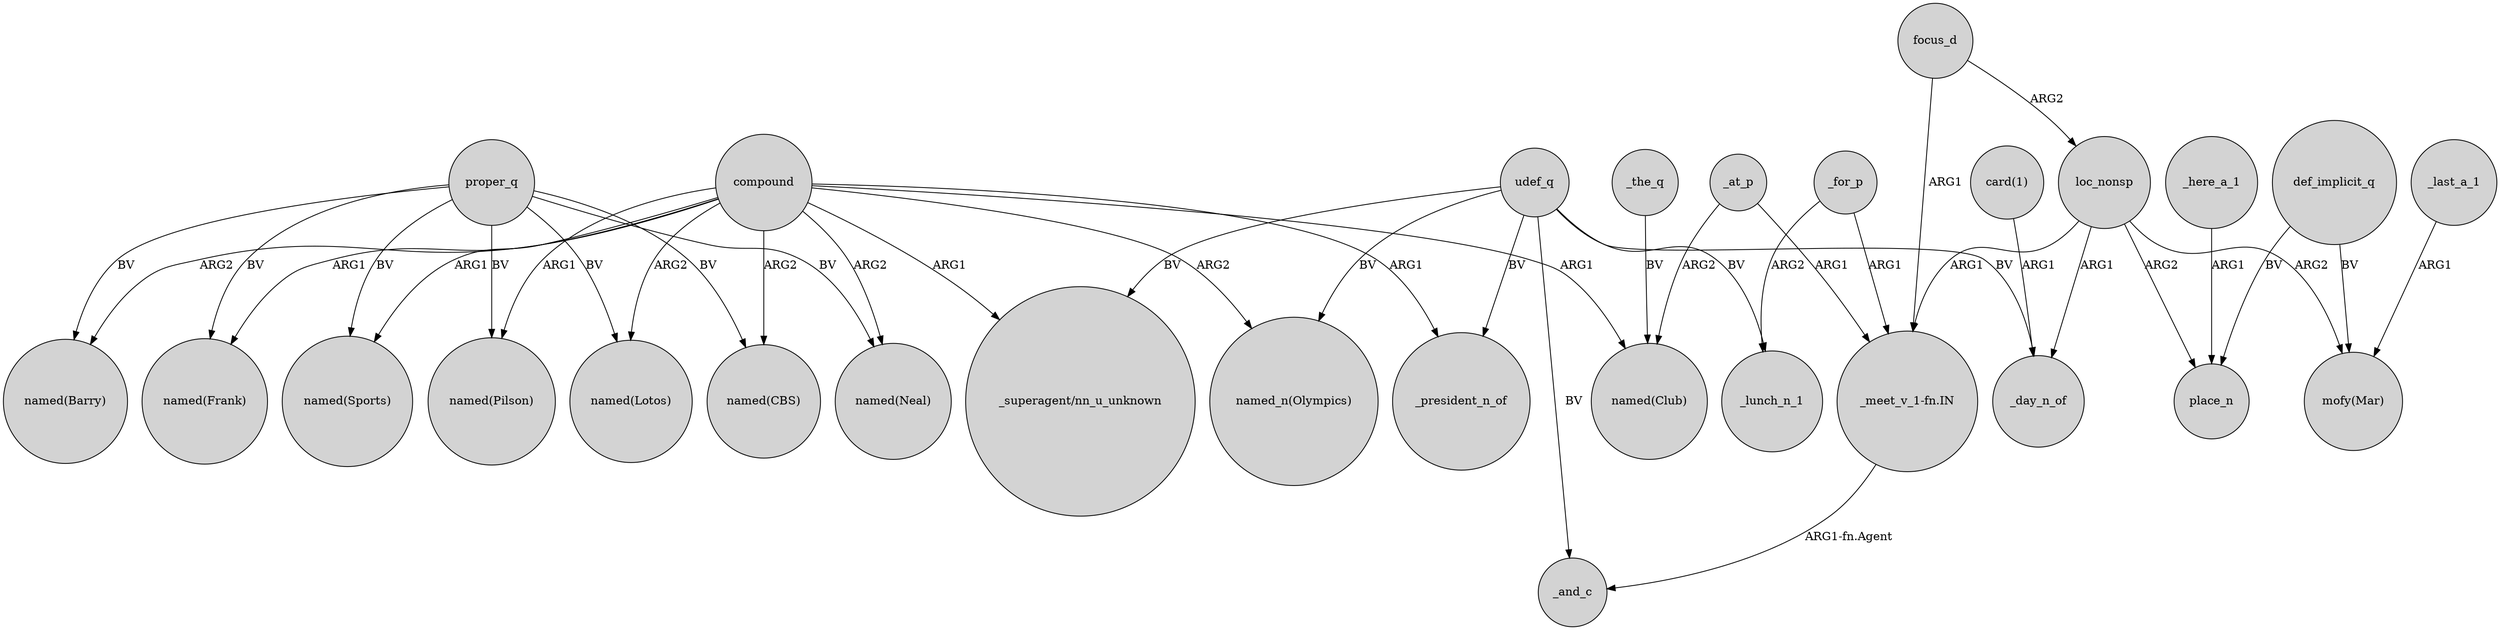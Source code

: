 digraph {
	node [shape=circle style=filled]
	proper_q -> "named(Lotos)" [label=BV]
	focus_d -> loc_nonsp [label=ARG2]
	_at_p -> "_meet_v_1-fn.IN" [label=ARG1]
	_here_a_1 -> place_n [label=ARG1]
	_at_p -> "named(Club)" [label=ARG2]
	"_meet_v_1-fn.IN" -> _and_c [label="ARG1-fn.Agent"]
	_for_p -> _lunch_n_1 [label=ARG2]
	proper_q -> "named(Sports)" [label=BV]
	proper_q -> "named(CBS)" [label=BV]
	"card(1)" -> _day_n_of [label=ARG1]
	udef_q -> "_superagent/nn_u_unknown" [label=BV]
	udef_q -> _day_n_of [label=BV]
	loc_nonsp -> _day_n_of [label=ARG1]
	compound -> "named(Barry)" [label=ARG2]
	_for_p -> "_meet_v_1-fn.IN" [label=ARG1]
	def_implicit_q -> place_n [label=BV]
	compound -> "_superagent/nn_u_unknown" [label=ARG1]
	def_implicit_q -> "mofy(Mar)" [label=BV]
	loc_nonsp -> "mofy(Mar)" [label=ARG2]
	_the_q -> "named(Club)" [label=BV]
	compound -> "named(Club)" [label=ARG1]
	udef_q -> "named_n(Olympics)" [label=BV]
	_last_a_1 -> "mofy(Mar)" [label=ARG1]
	focus_d -> "_meet_v_1-fn.IN" [label=ARG1]
	compound -> "named_n(Olympics)" [label=ARG2]
	compound -> "named(CBS)" [label=ARG2]
	compound -> "named(Pilson)" [label=ARG1]
	compound -> _president_n_of [label=ARG1]
	udef_q -> _president_n_of [label=BV]
	compound -> "named(Sports)" [label=ARG1]
	compound -> "named(Neal)" [label=ARG2]
	compound -> "named(Lotos)" [label=ARG2]
	proper_q -> "named(Pilson)" [label=BV]
	loc_nonsp -> place_n [label=ARG2]
	udef_q -> _lunch_n_1 [label=BV]
	compound -> "named(Frank)" [label=ARG1]
	proper_q -> "named(Barry)" [label=BV]
	proper_q -> "named(Neal)" [label=BV]
	udef_q -> _and_c [label=BV]
	loc_nonsp -> "_meet_v_1-fn.IN" [label=ARG1]
	proper_q -> "named(Frank)" [label=BV]
}
